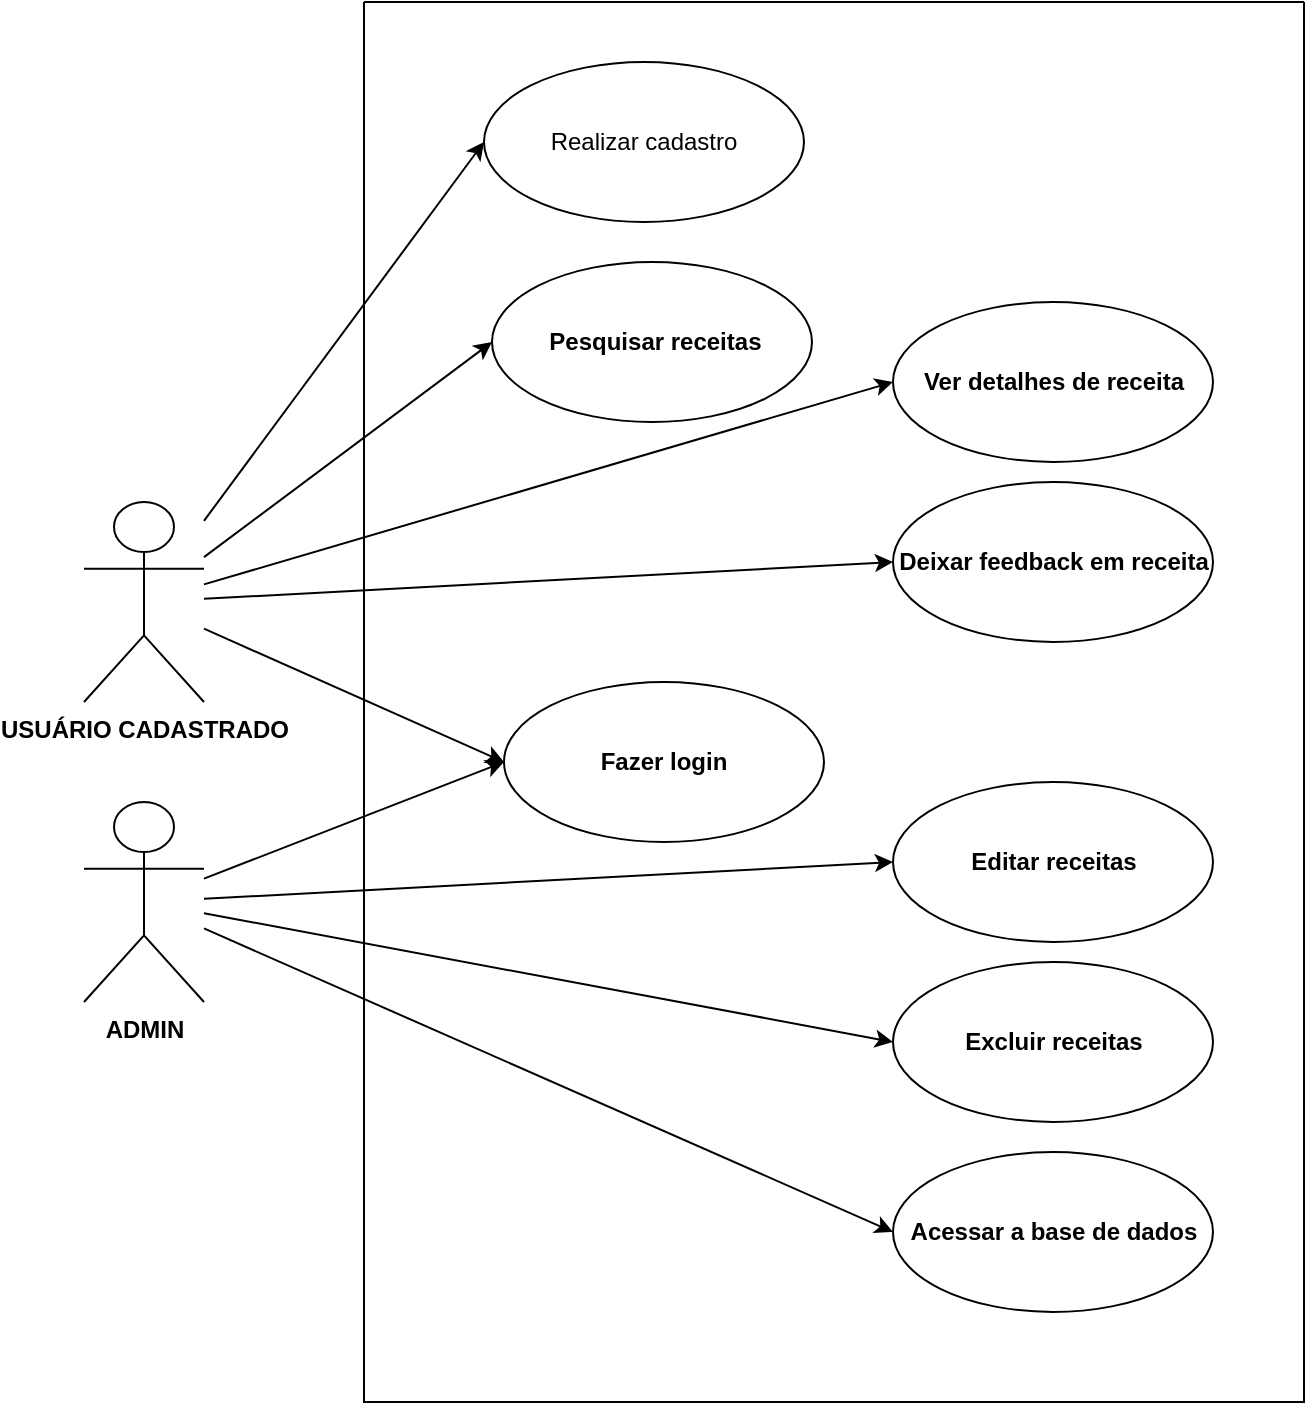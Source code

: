 <mxfile>
    <diagram id="M-vd1DRSNvJqtd0JfYSb" name="Page-1">
        <mxGraphModel dx="878" dy="614" grid="1" gridSize="10" guides="1" tooltips="1" connect="1" arrows="1" fold="1" page="1" pageScale="1" pageWidth="827" pageHeight="1169" math="0" shadow="0">
            <root>
                <mxCell id="0"/>
                <mxCell id="1" parent="0"/>
                <mxCell id="20" style="edgeStyle=none;html=1;entryX=0;entryY=0.5;entryDx=0;entryDy=0;fontStyle=1" edge="1" parent="1" source="2" target="13">
                    <mxGeometry relative="1" as="geometry"/>
                </mxCell>
                <mxCell id="21" style="edgeStyle=none;html=1;entryX=0;entryY=0.5;entryDx=0;entryDy=0;fontStyle=1" edge="1" parent="1" source="2" target="14">
                    <mxGeometry relative="1" as="geometry"/>
                </mxCell>
                <mxCell id="22" style="edgeStyle=none;html=1;entryX=0;entryY=0.5;entryDx=0;entryDy=0;fontStyle=1" edge="1" parent="1" source="2" target="12">
                    <mxGeometry relative="1" as="geometry"/>
                </mxCell>
                <mxCell id="23" style="edgeStyle=none;html=1;entryX=0;entryY=0.5;entryDx=0;entryDy=0;fontStyle=1" edge="1" parent="1" source="2" target="6">
                    <mxGeometry relative="1" as="geometry"/>
                </mxCell>
                <mxCell id="24" style="edgeStyle=none;html=1;entryX=0;entryY=0.5;entryDx=0;entryDy=0;fontStyle=1" edge="1" parent="1" source="2" target="17">
                    <mxGeometry relative="1" as="geometry"/>
                </mxCell>
                <mxCell id="2" value="USUÁRIO CADASTRADO" style="shape=umlActor;verticalLabelPosition=bottom;verticalAlign=top;html=1;outlineConnect=0;fontStyle=1" vertex="1" parent="1">
                    <mxGeometry x="70" y="260" width="60" height="100" as="geometry"/>
                </mxCell>
                <mxCell id="15" value="" style="swimlane;startSize=0;fontStyle=3" vertex="1" parent="1">
                    <mxGeometry x="210" y="10" width="470" height="700" as="geometry"/>
                </mxCell>
                <mxCell id="6" value="&lt;div style=&quot;&quot;&gt;&lt;span style=&quot;background-color: initial; white-space: pre;&quot;&gt;&#9;&lt;/span&gt;&lt;span style=&quot;background-color: initial;&quot;&gt;Pesquisar receitas&lt;/span&gt;&lt;br&gt;&lt;/div&gt;" style="ellipse;whiteSpace=wrap;html=1;align=left;horizontal=1;verticalAlign=middle;fontStyle=1" vertex="1" parent="15">
                    <mxGeometry x="64" y="130" width="160" height="80" as="geometry"/>
                </mxCell>
                <mxCell id="13" value="&lt;div style=&quot;&quot;&gt;Realizar cadastro&lt;/div&gt;" style="ellipse;whiteSpace=wrap;html=1;align=center;horizontal=1;verticalAlign=middle;" vertex="1" parent="15">
                    <mxGeometry x="60" y="30" width="160" height="80" as="geometry"/>
                </mxCell>
                <mxCell id="12" value="&lt;div style=&quot;&quot;&gt;&lt;span style=&quot;&quot;&gt;Deixar feedback em receita&lt;/span&gt;&lt;br&gt;&lt;/div&gt;" style="ellipse;whiteSpace=wrap;html=1;align=center;horizontal=1;verticalAlign=middle;fontStyle=1" vertex="1" parent="15">
                    <mxGeometry x="264.5" y="240" width="160" height="80" as="geometry"/>
                </mxCell>
                <mxCell id="17" value="&lt;div style=&quot;&quot;&gt;&lt;span style=&quot;&quot;&gt;Ver detalhes de receita&lt;/span&gt;&lt;br&gt;&lt;/div&gt;" style="ellipse;whiteSpace=wrap;html=1;align=center;horizontal=1;verticalAlign=middle;fontStyle=1" vertex="1" parent="15">
                    <mxGeometry x="264.5" y="150" width="160" height="80" as="geometry"/>
                </mxCell>
                <mxCell id="14" value="&lt;div style=&quot;&quot;&gt;Fazer login&lt;/div&gt;" style="ellipse;whiteSpace=wrap;html=1;align=center;horizontal=1;verticalAlign=middle;fontStyle=1" vertex="1" parent="15">
                    <mxGeometry x="70" y="340" width="160" height="80" as="geometry"/>
                </mxCell>
                <mxCell id="26" value="&lt;div style=&quot;&quot;&gt;Editar receitas&lt;/div&gt;" style="ellipse;whiteSpace=wrap;html=1;align=center;horizontal=1;verticalAlign=middle;fontStyle=1" vertex="1" parent="15">
                    <mxGeometry x="264.5" y="390" width="160" height="80" as="geometry"/>
                </mxCell>
                <mxCell id="27" value="&lt;div style=&quot;&quot;&gt;Excluir receitas&lt;/div&gt;" style="ellipse;whiteSpace=wrap;html=1;align=center;horizontal=1;verticalAlign=middle;fontStyle=1" vertex="1" parent="15">
                    <mxGeometry x="264.5" y="480" width="160" height="80" as="geometry"/>
                </mxCell>
                <mxCell id="33" value="&lt;div style=&quot;&quot;&gt;Acessar a base de dados&lt;/div&gt;" style="ellipse;whiteSpace=wrap;html=1;align=center;horizontal=1;verticalAlign=middle;fontStyle=1" vertex="1" parent="15">
                    <mxGeometry x="264.5" y="575" width="160" height="80" as="geometry"/>
                </mxCell>
                <mxCell id="25" style="edgeStyle=none;html=1;entryX=0;entryY=0.5;entryDx=0;entryDy=0;fontStyle=1" edge="1" parent="1" source="18" target="14">
                    <mxGeometry relative="1" as="geometry"/>
                </mxCell>
                <mxCell id="28" style="edgeStyle=none;html=1;entryX=0;entryY=0.5;entryDx=0;entryDy=0;fontStyle=1" edge="1" parent="1" source="18" target="26">
                    <mxGeometry relative="1" as="geometry"/>
                </mxCell>
                <mxCell id="29" style="edgeStyle=none;html=1;entryX=0;entryY=0.5;entryDx=0;entryDy=0;fontStyle=1" edge="1" parent="1" source="18" target="27">
                    <mxGeometry relative="1" as="geometry"/>
                </mxCell>
                <mxCell id="35" style="edgeStyle=none;html=1;entryX=0;entryY=0.5;entryDx=0;entryDy=0;" edge="1" parent="1" source="18" target="33">
                    <mxGeometry relative="1" as="geometry"/>
                </mxCell>
                <mxCell id="18" value="ADMIN" style="shape=umlActor;verticalLabelPosition=bottom;verticalAlign=top;html=1;outlineConnect=0;fontStyle=1" vertex="1" parent="1">
                    <mxGeometry x="70" y="410" width="60" height="100" as="geometry"/>
                </mxCell>
            </root>
        </mxGraphModel>
    </diagram>
</mxfile>